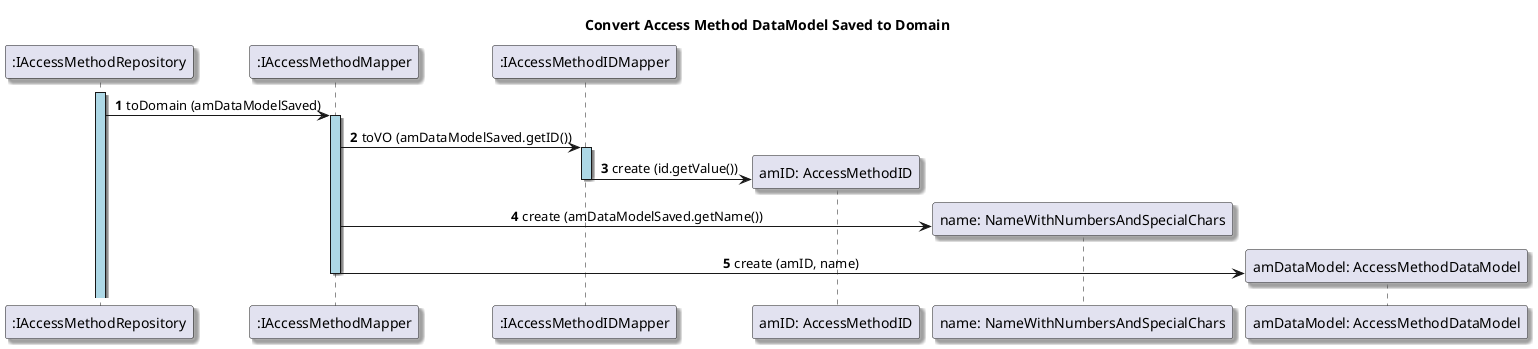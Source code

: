 @startuml

title Convert Access Method DataModel Saved to Domain

autonumber
skinparam {
  ActivityPadding 2
  ActivityMargin 2
  BoxPadding 2
}
skinparam defaultTextAlignment center
skinparam shadowing true

participant ":IAccessMethodRepository" as IAccessMethodRepository

activate IAccessMethodRepository #LightBlue
participant ":IAccessMethodMapper" as amMapper
IAccessMethodRepository -> amMapper: toDomain (amDataModelSaved)
activate amMapper #LightBlue

participant ":IAccessMethodIDMapper" as amIDMapper
amMapper -> amIDMapper: toVO (amDataModelSaved.getID())
activate amIDMapper #LightBlue
create "amID: AccessMethodID"
amIDMapper -> "amID: AccessMethodID": create (id.getValue())
deactivate amIDMapper

create "name: NameWithNumbersAndSpecialChars"
amMapper -> "name: NameWithNumbersAndSpecialChars": create (amDataModelSaved.getName())

create "amDataModel: AccessMethodDataModel"
amMapper -> "amDataModel: AccessMethodDataModel": create (amID, name)
deactivate amMapper


@enduml